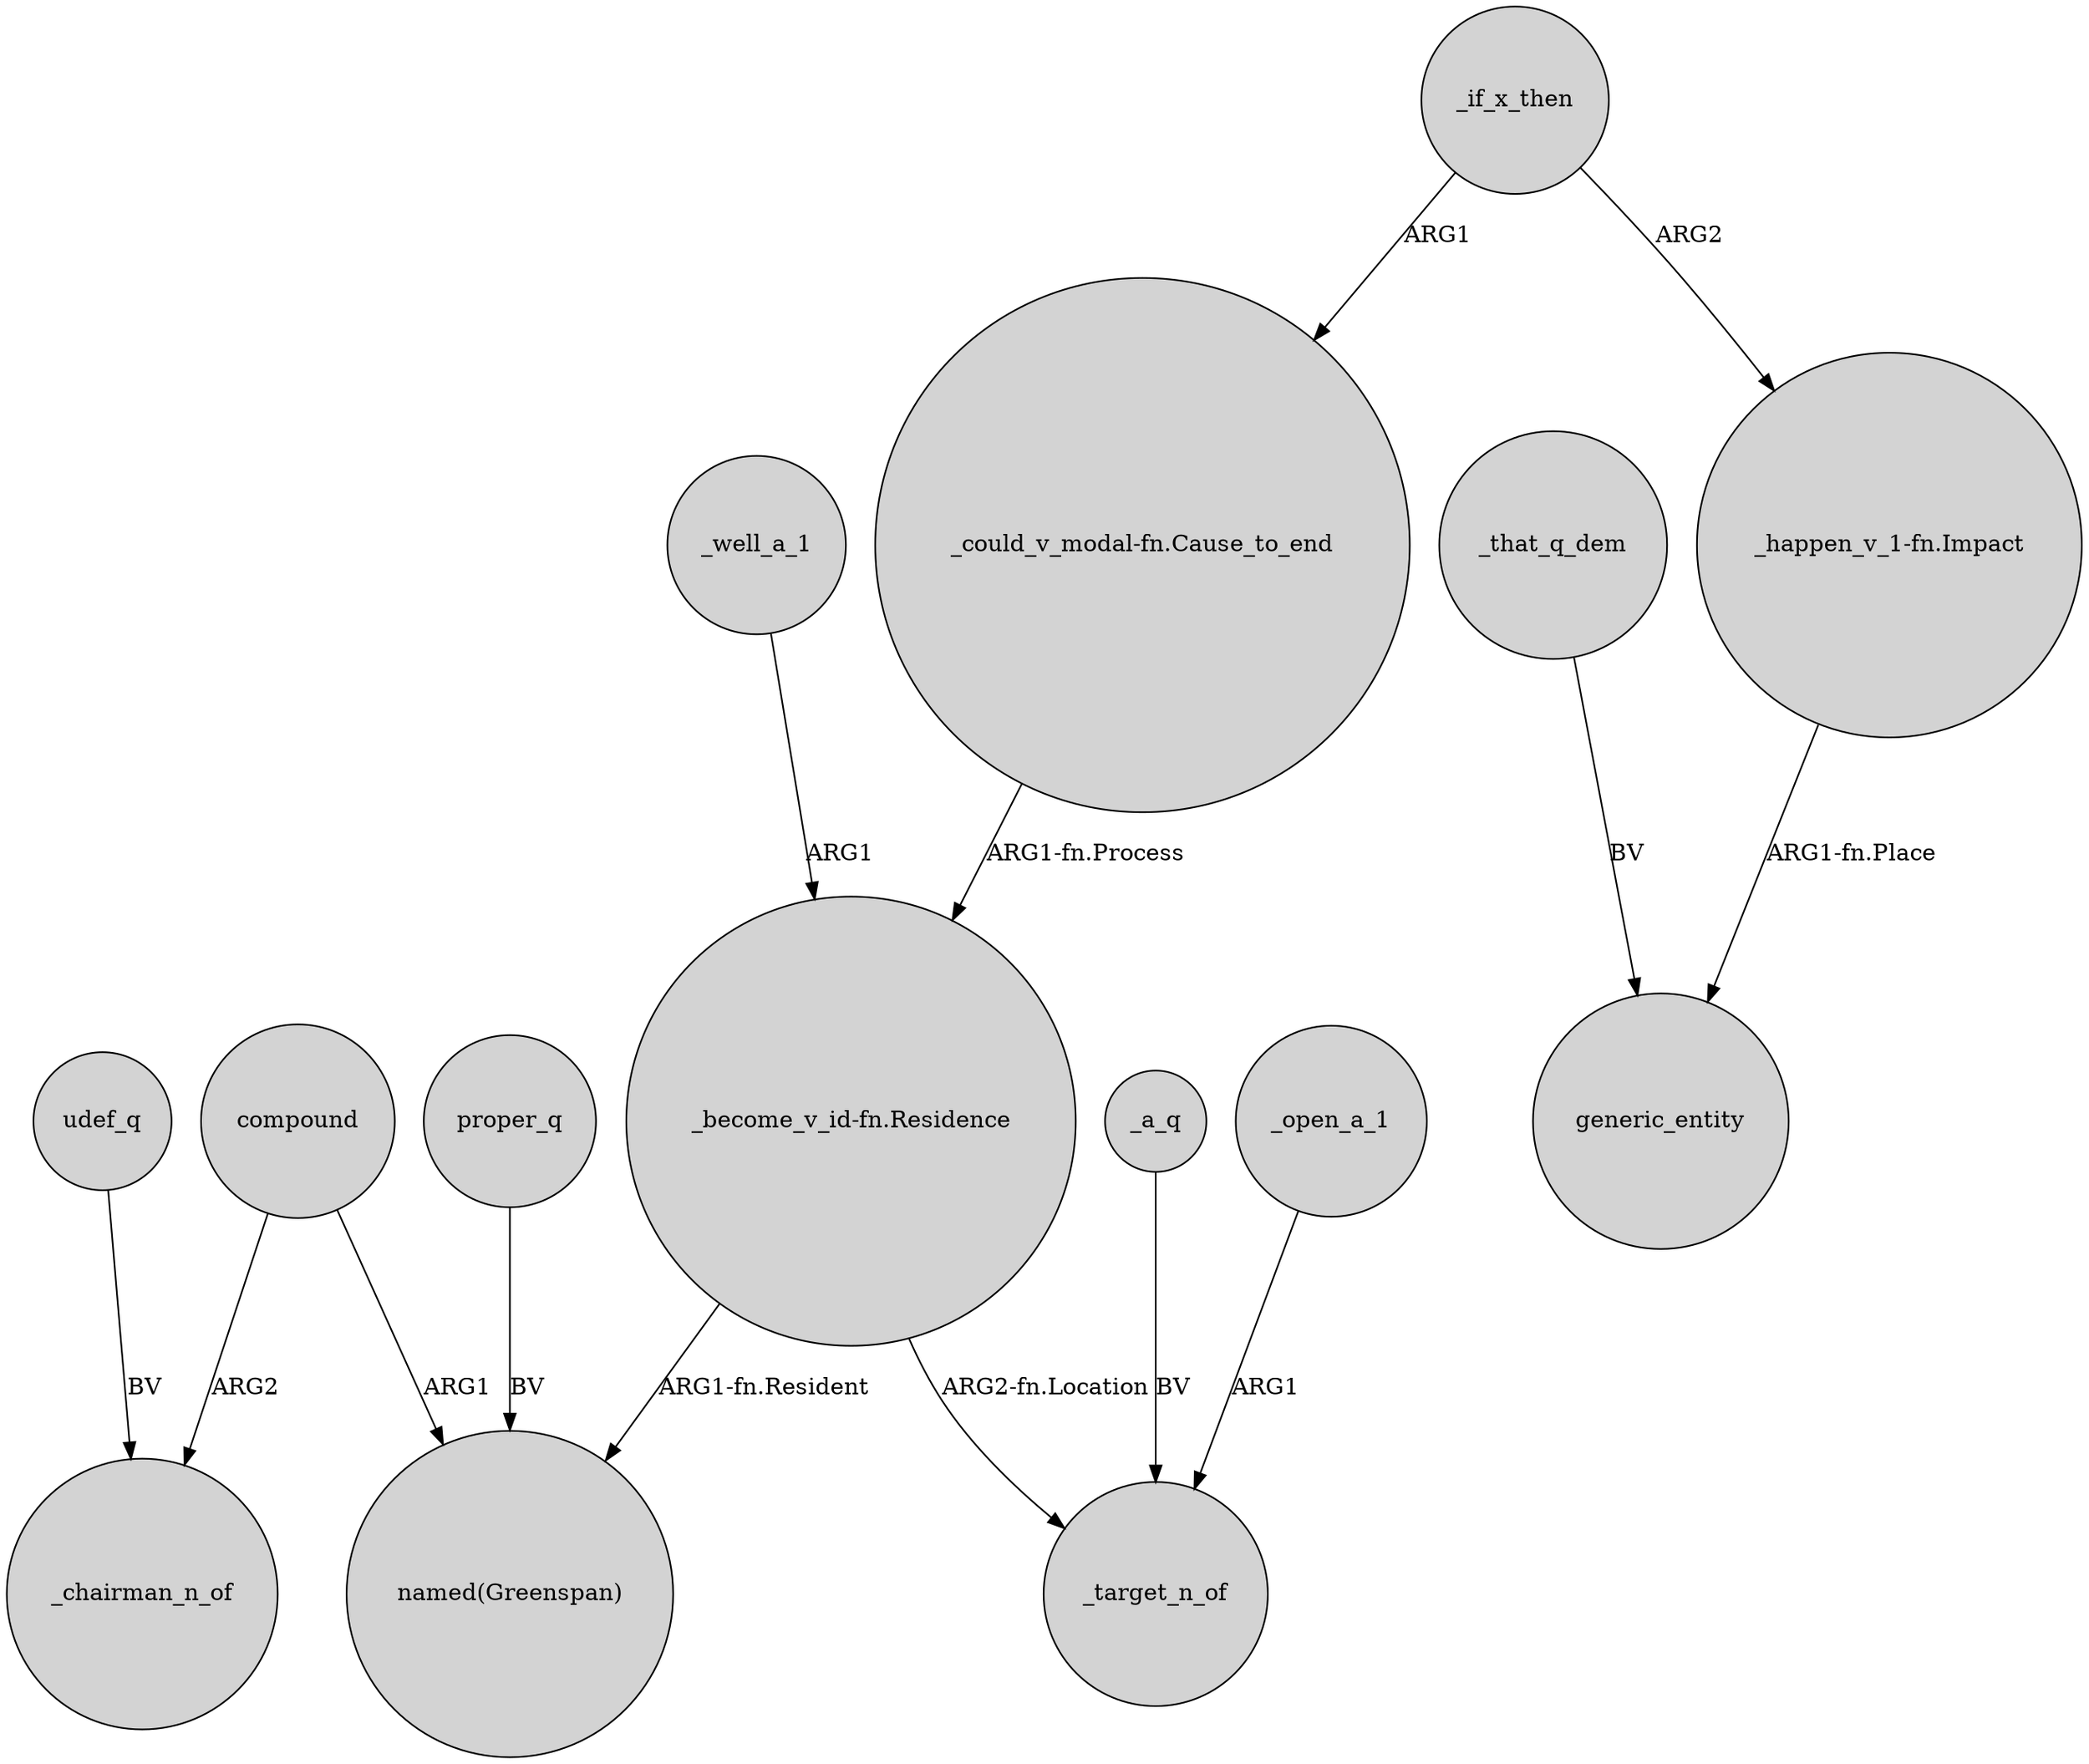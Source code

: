 digraph {
	node [shape=circle style=filled]
	compound -> _chairman_n_of [label=ARG2]
	"_become_v_id-fn.Residence" -> _target_n_of [label="ARG2-fn.Location"]
	_well_a_1 -> "_become_v_id-fn.Residence" [label=ARG1]
	"_become_v_id-fn.Residence" -> "named(Greenspan)" [label="ARG1-fn.Resident"]
	_that_q_dem -> generic_entity [label=BV]
	proper_q -> "named(Greenspan)" [label=BV]
	"_happen_v_1-fn.Impact" -> generic_entity [label="ARG1-fn.Place"]
	_if_x_then -> "_could_v_modal-fn.Cause_to_end" [label=ARG1]
	"_could_v_modal-fn.Cause_to_end" -> "_become_v_id-fn.Residence" [label="ARG1-fn.Process"]
	udef_q -> _chairman_n_of [label=BV]
	_open_a_1 -> _target_n_of [label=ARG1]
	compound -> "named(Greenspan)" [label=ARG1]
	_if_x_then -> "_happen_v_1-fn.Impact" [label=ARG2]
	_a_q -> _target_n_of [label=BV]
}

